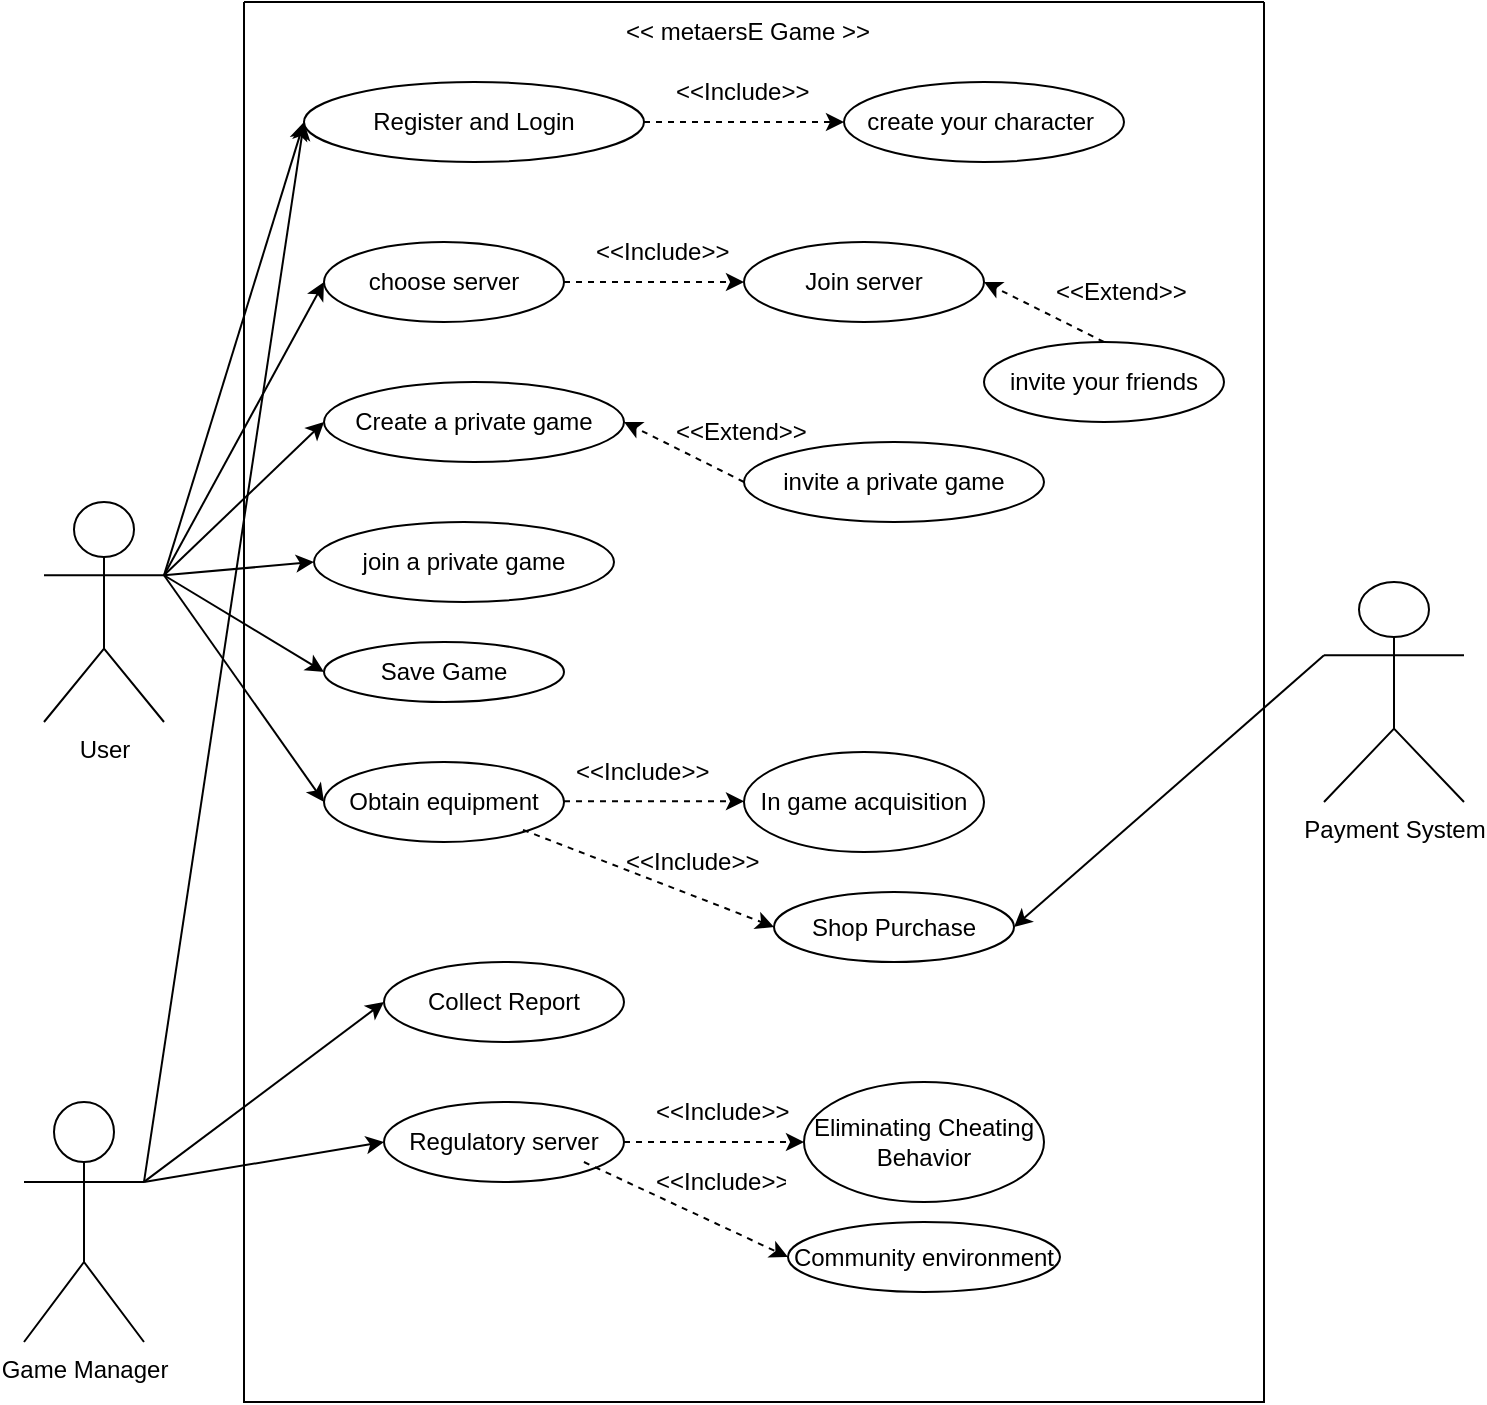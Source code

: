 <mxfile version="24.3.1" type="github">
  <diagram name="第 1 页" id="KRxi6TWs22wc0EasZetV">
    <mxGraphModel dx="1042" dy="617" grid="1" gridSize="10" guides="1" tooltips="1" connect="1" arrows="1" fold="1" page="1" pageScale="1" pageWidth="827" pageHeight="1169" math="0" shadow="0">
      <root>
        <mxCell id="0" />
        <mxCell id="1" parent="0" />
        <object label="User" id="AjM3Qn060az_vwvyfppl-6">
          <mxCell style="shape=umlActor;verticalLabelPosition=bottom;verticalAlign=top;html=1;outlineConnect=0;" vertex="1" parent="1">
            <mxGeometry x="60" y="270" width="60" height="110" as="geometry" />
          </mxCell>
        </object>
        <mxCell id="AjM3Qn060az_vwvyfppl-8" value="" style="swimlane;startSize=0;" vertex="1" parent="1">
          <mxGeometry x="160" y="20" width="510" height="700" as="geometry" />
        </mxCell>
        <mxCell id="AjM3Qn060az_vwvyfppl-9" value="&amp;lt;&amp;lt; metaersE Game &amp;gt;&amp;gt;" style="text;strokeColor=none;fillColor=none;align=left;verticalAlign=middle;spacingLeft=4;spacingRight=4;overflow=hidden;points=[[0,0.5],[1,0.5]];portConstraint=eastwest;rotatable=0;whiteSpace=wrap;html=1;" vertex="1" parent="AjM3Qn060az_vwvyfppl-8">
          <mxGeometry x="185" width="140" height="30" as="geometry" />
        </mxCell>
        <mxCell id="AjM3Qn060az_vwvyfppl-10" value="Register and Login" style="ellipse;whiteSpace=wrap;html=1;" vertex="1" parent="AjM3Qn060az_vwvyfppl-8">
          <mxGeometry x="30" y="40" width="170" height="40" as="geometry" />
        </mxCell>
        <mxCell id="AjM3Qn060az_vwvyfppl-16" value="create your character&amp;nbsp;" style="ellipse;whiteSpace=wrap;html=1;" vertex="1" parent="AjM3Qn060az_vwvyfppl-8">
          <mxGeometry x="300" y="40" width="140" height="40" as="geometry" />
        </mxCell>
        <mxCell id="AjM3Qn060az_vwvyfppl-19" value="" style="html=1;labelBackgroundColor=#ffffff;startArrow=none;startFill=0;startSize=6;endArrow=classic;endFill=1;endSize=6;jettySize=auto;orthogonalLoop=1;strokeWidth=1;dashed=1;fontSize=14;rounded=0;entryX=0;entryY=0.5;entryDx=0;entryDy=0;exitX=1;exitY=0.5;exitDx=0;exitDy=0;" edge="1" parent="AjM3Qn060az_vwvyfppl-8" source="AjM3Qn060az_vwvyfppl-10" target="AjM3Qn060az_vwvyfppl-16">
          <mxGeometry width="60" height="60" relative="1" as="geometry">
            <mxPoint x="304" y="80" as="sourcePoint" />
            <mxPoint x="204" y="80" as="targetPoint" />
          </mxGeometry>
        </mxCell>
        <mxCell id="AjM3Qn060az_vwvyfppl-20" value="&amp;lt;&amp;lt;Include&amp;gt;&amp;gt;" style="text;strokeColor=none;fillColor=none;align=left;verticalAlign=middle;spacingLeft=4;spacingRight=4;overflow=hidden;points=[[0,0.5],[1,0.5]];portConstraint=eastwest;rotatable=0;whiteSpace=wrap;html=1;" vertex="1" parent="AjM3Qn060az_vwvyfppl-8">
          <mxGeometry x="210" y="30" width="80" height="30" as="geometry" />
        </mxCell>
        <mxCell id="AjM3Qn060az_vwvyfppl-21" value="Join server" style="ellipse;whiteSpace=wrap;html=1;" vertex="1" parent="AjM3Qn060az_vwvyfppl-8">
          <mxGeometry x="250" y="120" width="120" height="40" as="geometry" />
        </mxCell>
        <mxCell id="AjM3Qn060az_vwvyfppl-22" value="invite your friends" style="ellipse;whiteSpace=wrap;html=1;" vertex="1" parent="AjM3Qn060az_vwvyfppl-8">
          <mxGeometry x="370" y="170" width="120" height="40" as="geometry" />
        </mxCell>
        <mxCell id="AjM3Qn060az_vwvyfppl-23" value="" style="html=1;labelBackgroundColor=#ffffff;startArrow=none;startFill=0;startSize=6;endArrow=classic;endFill=1;endSize=6;jettySize=auto;orthogonalLoop=1;strokeWidth=1;dashed=1;fontSize=14;rounded=0;entryX=1;entryY=0.5;entryDx=0;entryDy=0;exitX=0.5;exitY=0;exitDx=0;exitDy=0;" edge="1" parent="AjM3Qn060az_vwvyfppl-8" source="AjM3Qn060az_vwvyfppl-22" target="AjM3Qn060az_vwvyfppl-21">
          <mxGeometry width="60" height="60" relative="1" as="geometry">
            <mxPoint x="90" y="230" as="sourcePoint" />
            <mxPoint x="150" y="170" as="targetPoint" />
          </mxGeometry>
        </mxCell>
        <mxCell id="AjM3Qn060az_vwvyfppl-24" value="&amp;lt;&amp;lt;Extend&amp;gt;&amp;gt;" style="text;strokeColor=none;fillColor=none;align=left;verticalAlign=middle;spacingLeft=4;spacingRight=4;overflow=hidden;points=[[0,0.5],[1,0.5]];portConstraint=eastwest;rotatable=0;whiteSpace=wrap;html=1;" vertex="1" parent="AjM3Qn060az_vwvyfppl-8">
          <mxGeometry x="400" y="130" width="80" height="30" as="geometry" />
        </mxCell>
        <mxCell id="AjM3Qn060az_vwvyfppl-25" value="" style="html=1;labelBackgroundColor=#ffffff;startArrow=none;startFill=0;startSize=6;endArrow=classic;endFill=1;endSize=6;jettySize=auto;orthogonalLoop=1;strokeWidth=1;dashed=1;fontSize=14;rounded=0;exitX=1;exitY=0.5;exitDx=0;exitDy=0;entryX=0;entryY=0.5;entryDx=0;entryDy=0;" edge="1" parent="AjM3Qn060az_vwvyfppl-8" source="AjM3Qn060az_vwvyfppl-26" target="AjM3Qn060az_vwvyfppl-21">
          <mxGeometry width="60" height="60" relative="1" as="geometry">
            <mxPoint x="254" y="220" as="sourcePoint" />
            <mxPoint x="160" y="220" as="targetPoint" />
          </mxGeometry>
        </mxCell>
        <mxCell id="AjM3Qn060az_vwvyfppl-26" value="choose server" style="ellipse;whiteSpace=wrap;html=1;" vertex="1" parent="AjM3Qn060az_vwvyfppl-8">
          <mxGeometry x="40" y="120" width="120" height="40" as="geometry" />
        </mxCell>
        <mxCell id="AjM3Qn060az_vwvyfppl-27" value="&amp;lt;&amp;lt;Include&amp;gt;&amp;gt;" style="text;strokeColor=none;fillColor=none;align=left;verticalAlign=middle;spacingLeft=4;spacingRight=4;overflow=hidden;points=[[0,0.5],[1,0.5]];portConstraint=eastwest;rotatable=0;whiteSpace=wrap;html=1;" vertex="1" parent="AjM3Qn060az_vwvyfppl-8">
          <mxGeometry x="170" y="110" width="80" height="30" as="geometry" />
        </mxCell>
        <mxCell id="AjM3Qn060az_vwvyfppl-32" value="Create a private game" style="ellipse;whiteSpace=wrap;html=1;" vertex="1" parent="AjM3Qn060az_vwvyfppl-8">
          <mxGeometry x="40" y="190" width="150" height="40" as="geometry" />
        </mxCell>
        <mxCell id="AjM3Qn060az_vwvyfppl-34" value="invite a private game" style="ellipse;whiteSpace=wrap;html=1;" vertex="1" parent="AjM3Qn060az_vwvyfppl-8">
          <mxGeometry x="250" y="220" width="150" height="40" as="geometry" />
        </mxCell>
        <mxCell id="AjM3Qn060az_vwvyfppl-35" value="" style="html=1;labelBackgroundColor=#ffffff;startArrow=none;startFill=0;startSize=6;endArrow=classic;endFill=1;endSize=6;jettySize=auto;orthogonalLoop=1;strokeWidth=1;dashed=1;fontSize=14;rounded=0;entryX=1;entryY=0.5;entryDx=0;entryDy=0;exitX=0.5;exitY=0;exitDx=0;exitDy=0;" edge="1" parent="AjM3Qn060az_vwvyfppl-8">
          <mxGeometry width="60" height="60" relative="1" as="geometry">
            <mxPoint x="250" y="240" as="sourcePoint" />
            <mxPoint x="190" y="210" as="targetPoint" />
          </mxGeometry>
        </mxCell>
        <mxCell id="AjM3Qn060az_vwvyfppl-36" value="&amp;lt;&amp;lt;Extend&amp;gt;&amp;gt;" style="text;strokeColor=none;fillColor=none;align=left;verticalAlign=middle;spacingLeft=4;spacingRight=4;overflow=hidden;points=[[0,0.5],[1,0.5]];portConstraint=eastwest;rotatable=0;whiteSpace=wrap;html=1;" vertex="1" parent="AjM3Qn060az_vwvyfppl-8">
          <mxGeometry x="210" y="200" width="80" height="30" as="geometry" />
        </mxCell>
        <mxCell id="AjM3Qn060az_vwvyfppl-37" value="join a private game" style="ellipse;whiteSpace=wrap;html=1;" vertex="1" parent="AjM3Qn060az_vwvyfppl-8">
          <mxGeometry x="35" y="260" width="150" height="40" as="geometry" />
        </mxCell>
        <mxCell id="AjM3Qn060az_vwvyfppl-39" value="Save Game" style="ellipse;whiteSpace=wrap;html=1;" vertex="1" parent="AjM3Qn060az_vwvyfppl-8">
          <mxGeometry x="40" y="320" width="120" height="30" as="geometry" />
        </mxCell>
        <mxCell id="AjM3Qn060az_vwvyfppl-43" value="Collect Report" style="ellipse;whiteSpace=wrap;html=1;" vertex="1" parent="AjM3Qn060az_vwvyfppl-8">
          <mxGeometry x="70" y="480" width="120" height="40" as="geometry" />
        </mxCell>
        <mxCell id="AjM3Qn060az_vwvyfppl-46" value="Regulatory server" style="ellipse;whiteSpace=wrap;html=1;" vertex="1" parent="AjM3Qn060az_vwvyfppl-8">
          <mxGeometry x="70" y="550" width="120" height="40" as="geometry" />
        </mxCell>
        <mxCell id="AjM3Qn060az_vwvyfppl-48" value="Eliminating Cheating Behavior" style="ellipse;whiteSpace=wrap;html=1;" vertex="1" parent="AjM3Qn060az_vwvyfppl-8">
          <mxGeometry x="280" y="540" width="120" height="60" as="geometry" />
        </mxCell>
        <mxCell id="AjM3Qn060az_vwvyfppl-49" value="" style="html=1;labelBackgroundColor=#ffffff;startArrow=none;startFill=0;startSize=6;endArrow=classic;endFill=1;endSize=6;jettySize=auto;orthogonalLoop=1;strokeWidth=1;dashed=1;fontSize=14;rounded=0;exitX=1;exitY=0.5;exitDx=0;exitDy=0;entryX=0;entryY=0.5;entryDx=0;entryDy=0;" edge="1" parent="AjM3Qn060az_vwvyfppl-8">
          <mxGeometry width="60" height="60" relative="1" as="geometry">
            <mxPoint x="190" y="570" as="sourcePoint" />
            <mxPoint x="280" y="570" as="targetPoint" />
          </mxGeometry>
        </mxCell>
        <mxCell id="AjM3Qn060az_vwvyfppl-50" value="&amp;lt;&amp;lt;Include&amp;gt;&amp;gt;" style="text;strokeColor=none;fillColor=none;align=left;verticalAlign=middle;spacingLeft=4;spacingRight=4;overflow=hidden;points=[[0,0.5],[1,0.5]];portConstraint=eastwest;rotatable=0;whiteSpace=wrap;html=1;" vertex="1" parent="AjM3Qn060az_vwvyfppl-8">
          <mxGeometry x="200" y="540" width="80" height="30" as="geometry" />
        </mxCell>
        <mxCell id="AjM3Qn060az_vwvyfppl-51" value="Community environment" style="ellipse;whiteSpace=wrap;html=1;" vertex="1" parent="AjM3Qn060az_vwvyfppl-8">
          <mxGeometry x="272" y="610" width="136" height="35" as="geometry" />
        </mxCell>
        <mxCell id="AjM3Qn060az_vwvyfppl-52" value="" style="html=1;labelBackgroundColor=#ffffff;startArrow=none;startFill=0;startSize=6;endArrow=classic;endFill=1;endSize=6;jettySize=auto;orthogonalLoop=1;strokeWidth=1;dashed=1;fontSize=14;rounded=0;exitX=0.833;exitY=0.75;exitDx=0;exitDy=0;entryX=0;entryY=0.5;entryDx=0;entryDy=0;exitPerimeter=0;" edge="1" parent="AjM3Qn060az_vwvyfppl-8" source="AjM3Qn060az_vwvyfppl-46" target="AjM3Qn060az_vwvyfppl-51">
          <mxGeometry width="60" height="60" relative="1" as="geometry">
            <mxPoint x="175" y="620" as="sourcePoint" />
            <mxPoint x="265" y="620" as="targetPoint" />
          </mxGeometry>
        </mxCell>
        <mxCell id="AjM3Qn060az_vwvyfppl-53" value="&amp;lt;&amp;lt;Include&amp;gt;&amp;gt;" style="text;strokeColor=none;fillColor=none;align=left;verticalAlign=middle;spacingLeft=4;spacingRight=4;overflow=hidden;points=[[0,0.5],[1,0.5]];portConstraint=eastwest;rotatable=0;whiteSpace=wrap;html=1;" vertex="1" parent="AjM3Qn060az_vwvyfppl-8">
          <mxGeometry x="200" y="580" width="75" height="20" as="geometry" />
        </mxCell>
        <mxCell id="AjM3Qn060az_vwvyfppl-41" value="Game Manager" style="shape=umlActor;verticalLabelPosition=bottom;verticalAlign=top;html=1;outlineConnect=0;" vertex="1" parent="AjM3Qn060az_vwvyfppl-8">
          <mxGeometry x="-110" y="550" width="60" height="120" as="geometry" />
        </mxCell>
        <mxCell id="AjM3Qn060az_vwvyfppl-45" value="" style="endArrow=classic;html=1;rounded=0;exitX=1;exitY=0.333;exitDx=0;exitDy=0;exitPerimeter=0;entryX=0;entryY=0.5;entryDx=0;entryDy=0;" edge="1" parent="AjM3Qn060az_vwvyfppl-8" source="AjM3Qn060az_vwvyfppl-41" target="AjM3Qn060az_vwvyfppl-10">
          <mxGeometry width="50" height="50" relative="1" as="geometry">
            <mxPoint x="150" y="280" as="sourcePoint" />
            <mxPoint x="200" y="230" as="targetPoint" />
          </mxGeometry>
        </mxCell>
        <mxCell id="AjM3Qn060az_vwvyfppl-44" value="" style="endArrow=classic;html=1;rounded=0;exitX=1;exitY=0.333;exitDx=0;exitDy=0;exitPerimeter=0;entryX=0;entryY=0.5;entryDx=0;entryDy=0;" edge="1" parent="AjM3Qn060az_vwvyfppl-8" source="AjM3Qn060az_vwvyfppl-41">
          <mxGeometry width="50" height="50" relative="1" as="geometry">
            <mxPoint x="200" y="560" as="sourcePoint" />
            <mxPoint x="70.0" y="500.0" as="targetPoint" />
          </mxGeometry>
        </mxCell>
        <mxCell id="AjM3Qn060az_vwvyfppl-47" value="" style="endArrow=classic;html=1;rounded=0;entryX=0;entryY=0.5;entryDx=0;entryDy=0;" edge="1" parent="AjM3Qn060az_vwvyfppl-8" target="AjM3Qn060az_vwvyfppl-46">
          <mxGeometry width="50" height="50" relative="1" as="geometry">
            <mxPoint x="-50" y="590" as="sourcePoint" />
            <mxPoint x="200" y="420" as="targetPoint" />
          </mxGeometry>
        </mxCell>
        <mxCell id="AjM3Qn060az_vwvyfppl-54" value="Obtain equipment" style="ellipse;whiteSpace=wrap;html=1;" vertex="1" parent="AjM3Qn060az_vwvyfppl-8">
          <mxGeometry x="40" y="380" width="120" height="40" as="geometry" />
        </mxCell>
        <mxCell id="AjM3Qn060az_vwvyfppl-56" value="" style="html=1;labelBackgroundColor=#ffffff;startArrow=none;startFill=0;startSize=6;endArrow=classic;endFill=1;endSize=6;jettySize=auto;orthogonalLoop=1;strokeWidth=1;dashed=1;fontSize=14;rounded=0;exitX=1;exitY=0.5;exitDx=0;exitDy=0;entryX=0;entryY=0.5;entryDx=0;entryDy=0;" edge="1" parent="AjM3Qn060az_vwvyfppl-8">
          <mxGeometry width="60" height="60" relative="1" as="geometry">
            <mxPoint x="160" y="399.66" as="sourcePoint" />
            <mxPoint x="250" y="399.66" as="targetPoint" />
          </mxGeometry>
        </mxCell>
        <mxCell id="AjM3Qn060az_vwvyfppl-57" value="&amp;lt;&amp;lt;Include&amp;gt;&amp;gt;" style="text;strokeColor=none;fillColor=none;align=left;verticalAlign=middle;spacingLeft=4;spacingRight=4;overflow=hidden;points=[[0,0.5],[1,0.5]];portConstraint=eastwest;rotatable=0;whiteSpace=wrap;html=1;" vertex="1" parent="AjM3Qn060az_vwvyfppl-8">
          <mxGeometry x="160" y="370" width="80" height="30" as="geometry" />
        </mxCell>
        <mxCell id="AjM3Qn060az_vwvyfppl-58" value="In game acquisition" style="ellipse;whiteSpace=wrap;html=1;" vertex="1" parent="AjM3Qn060az_vwvyfppl-8">
          <mxGeometry x="250" y="375" width="120" height="50" as="geometry" />
        </mxCell>
        <mxCell id="AjM3Qn060az_vwvyfppl-59" value="" style="html=1;labelBackgroundColor=#ffffff;startArrow=none;startFill=0;startSize=6;endArrow=classic;endFill=1;endSize=6;jettySize=auto;orthogonalLoop=1;strokeWidth=1;dashed=1;fontSize=14;rounded=0;exitX=0.829;exitY=0.848;exitDx=0;exitDy=0;entryX=0;entryY=0.5;entryDx=0;entryDy=0;exitPerimeter=0;" edge="1" parent="AjM3Qn060az_vwvyfppl-8" source="AjM3Qn060az_vwvyfppl-54" target="AjM3Qn060az_vwvyfppl-61">
          <mxGeometry width="60" height="60" relative="1" as="geometry">
            <mxPoint x="170" y="439.66" as="sourcePoint" />
            <mxPoint x="260" y="439.66" as="targetPoint" />
          </mxGeometry>
        </mxCell>
        <mxCell id="AjM3Qn060az_vwvyfppl-60" value="&amp;lt;&amp;lt;Include&amp;gt;&amp;gt;" style="text;strokeColor=none;fillColor=none;align=left;verticalAlign=middle;spacingLeft=4;spacingRight=4;overflow=hidden;points=[[0,0.5],[1,0.5]];portConstraint=eastwest;rotatable=0;whiteSpace=wrap;html=1;" vertex="1" parent="AjM3Qn060az_vwvyfppl-8">
          <mxGeometry x="185" y="415" width="80" height="30" as="geometry" />
        </mxCell>
        <mxCell id="AjM3Qn060az_vwvyfppl-61" value="Shop Purchase" style="ellipse;whiteSpace=wrap;html=1;" vertex="1" parent="AjM3Qn060az_vwvyfppl-8">
          <mxGeometry x="265" y="445" width="120" height="35" as="geometry" />
        </mxCell>
        <mxCell id="AjM3Qn060az_vwvyfppl-11" value="" style="endArrow=classic;html=1;rounded=0;exitX=1;exitY=0.333;exitDx=0;exitDy=0;exitPerimeter=0;entryX=0;entryY=0.5;entryDx=0;entryDy=0;" edge="1" parent="1">
          <mxGeometry width="50" height="50" relative="1" as="geometry">
            <mxPoint x="120" y="306.667" as="sourcePoint" />
            <mxPoint x="190" y="80" as="targetPoint" />
          </mxGeometry>
        </mxCell>
        <mxCell id="AjM3Qn060az_vwvyfppl-15" value="" style="endArrow=classic;html=1;rounded=0;exitX=1;exitY=0.333;exitDx=0;exitDy=0;exitPerimeter=0;entryX=0;entryY=0.5;entryDx=0;entryDy=0;" edge="1" parent="1" source="AjM3Qn060az_vwvyfppl-6">
          <mxGeometry width="50" height="50" relative="1" as="geometry">
            <mxPoint x="260" y="250" as="sourcePoint" />
            <mxPoint x="200" y="160" as="targetPoint" />
          </mxGeometry>
        </mxCell>
        <mxCell id="AjM3Qn060az_vwvyfppl-33" value="" style="endArrow=classic;html=1;rounded=0;exitX=1;exitY=0.333;exitDx=0;exitDy=0;exitPerimeter=0;entryX=0;entryY=0.5;entryDx=0;entryDy=0;" edge="1" parent="1" source="AjM3Qn060az_vwvyfppl-6" target="AjM3Qn060az_vwvyfppl-32">
          <mxGeometry width="50" height="50" relative="1" as="geometry">
            <mxPoint x="260" y="250" as="sourcePoint" />
            <mxPoint x="310" y="200" as="targetPoint" />
          </mxGeometry>
        </mxCell>
        <mxCell id="AjM3Qn060az_vwvyfppl-38" value="" style="endArrow=classic;html=1;rounded=0;exitX=1;exitY=0.333;exitDx=0;exitDy=0;exitPerimeter=0;entryX=0;entryY=0.5;entryDx=0;entryDy=0;" edge="1" parent="1" source="AjM3Qn060az_vwvyfppl-6" target="AjM3Qn060az_vwvyfppl-37">
          <mxGeometry width="50" height="50" relative="1" as="geometry">
            <mxPoint x="260" y="250" as="sourcePoint" />
            <mxPoint x="310" y="200" as="targetPoint" />
          </mxGeometry>
        </mxCell>
        <mxCell id="AjM3Qn060az_vwvyfppl-40" value="" style="endArrow=classic;html=1;rounded=0;exitX=1;exitY=0.333;exitDx=0;exitDy=0;exitPerimeter=0;entryX=0;entryY=0.5;entryDx=0;entryDy=0;" edge="1" parent="1" source="AjM3Qn060az_vwvyfppl-6" target="AjM3Qn060az_vwvyfppl-39">
          <mxGeometry width="50" height="50" relative="1" as="geometry">
            <mxPoint x="260" y="330" as="sourcePoint" />
            <mxPoint x="310" y="280" as="targetPoint" />
          </mxGeometry>
        </mxCell>
        <mxCell id="AjM3Qn060az_vwvyfppl-55" value="" style="endArrow=classic;html=1;rounded=0;exitX=1;exitY=0.333;exitDx=0;exitDy=0;exitPerimeter=0;entryX=0;entryY=0.5;entryDx=0;entryDy=0;" edge="1" parent="1" source="AjM3Qn060az_vwvyfppl-6" target="AjM3Qn060az_vwvyfppl-54">
          <mxGeometry width="50" height="50" relative="1" as="geometry">
            <mxPoint x="290" y="420" as="sourcePoint" />
            <mxPoint x="340" y="370" as="targetPoint" />
          </mxGeometry>
        </mxCell>
        <mxCell id="AjM3Qn060az_vwvyfppl-62" value="Payment System" style="shape=umlActor;verticalLabelPosition=bottom;verticalAlign=top;html=1;outlineConnect=0;" vertex="1" parent="1">
          <mxGeometry x="700" y="310" width="70" height="110" as="geometry" />
        </mxCell>
        <mxCell id="AjM3Qn060az_vwvyfppl-63" value="" style="endArrow=classic;html=1;rounded=0;entryX=1;entryY=0.5;entryDx=0;entryDy=0;exitX=0;exitY=0.333;exitDx=0;exitDy=0;exitPerimeter=0;" edge="1" parent="1" source="AjM3Qn060az_vwvyfppl-62" target="AjM3Qn060az_vwvyfppl-61">
          <mxGeometry width="50" height="50" relative="1" as="geometry">
            <mxPoint x="500" y="430" as="sourcePoint" />
            <mxPoint x="550" y="380" as="targetPoint" />
          </mxGeometry>
        </mxCell>
      </root>
    </mxGraphModel>
  </diagram>
</mxfile>
